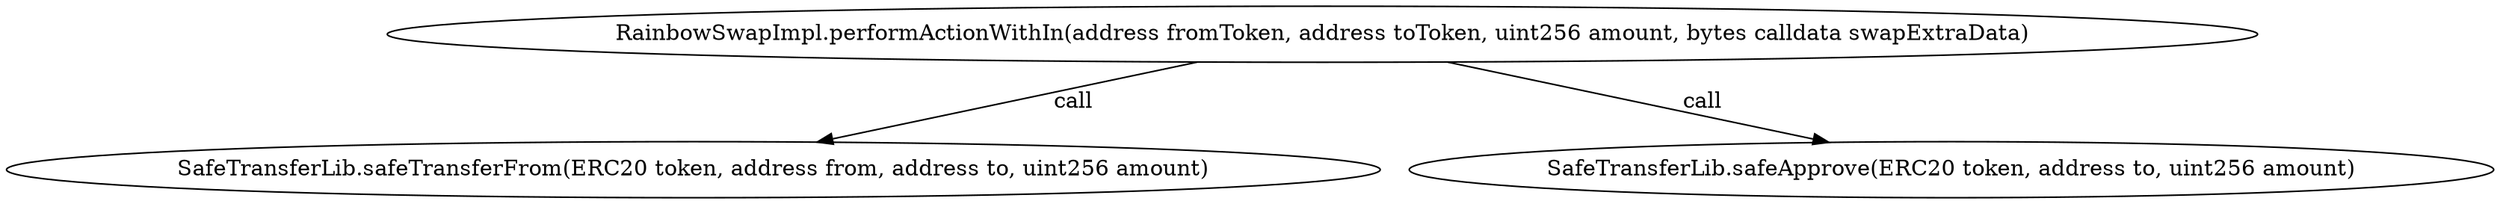 digraph "" {
	graph [bb="0,0,1344.2,124.8"];
	node [label="\N"];
	"RainbowSwapImpl.performActionWithIn(address fromToken, address toToken, uint256 amount, bytes calldata swapExtraData)"	 [height=0.5,
		pos="709.03,106.8",
		width=14.087];
	"SafeTransferLib.safeTransferFrom(ERC20 token, address from, address to, uint256 amount)"	 [height=0.5,
		pos="369.03,18",
		width=10.251];
	"RainbowSwapImpl.performActionWithIn(address fromToken, address toToken, uint256 amount, bytes calldata swapExtraData)" -> "SafeTransferLib.safeTransferFrom(ERC20 token, address from, address to, uint256 amount)" [key=call,
	label=" call",
	lp="581.88,62.4",
	pos="e,437.02,35.759 640.63,88.937 584.63,74.31 505.39,53.615 446.95,38.351"];
"SafeTransferLib.safeApprove(ERC20 token, address to, uint256 amount)" [height=0.5,
	pos="1050,18",
	width=8.1727];
"RainbowSwapImpl.performActionWithIn(address fromToken, address toToken, uint256 amount, bytes calldata swapExtraData)" -> "SafeTransferLib.safeApprove(ERC20 token, address to, uint256 amount)" [key=call,
label=" call",
lp="922.88,62.4",
pos="e,982.7,35.532 777.62,88.937 834.06,74.239 914.04,53.412 972.74,38.127"];
}
